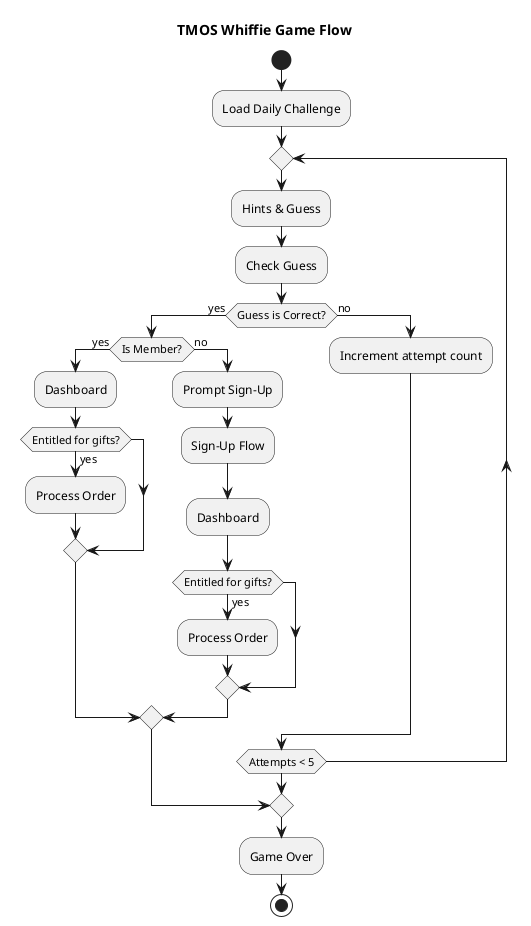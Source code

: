 @startuml
title TMOS Whiffie Game Flow

start

:Load Daily Challenge;

repeat
  :Hints & Guess;
  :Check Guess;
  if (Guess is Correct?) then (yes)
    if (Is Member?) then (yes)
      :Dashboard;
      if (Entitled for gifts?) then (yes)
        :Process Order;
      endif
    else (no)
      :Prompt Sign-Up;
      :Sign-Up Flow;
      :Dashboard;
      if (Entitled for gifts?) then (yes)
        :Process Order;
      endif
    endif
    break
  else (no)
    :Increment attempt count;
  endif
repeat while (Attempts < 5)

:Game Over;
stop
@enduml

